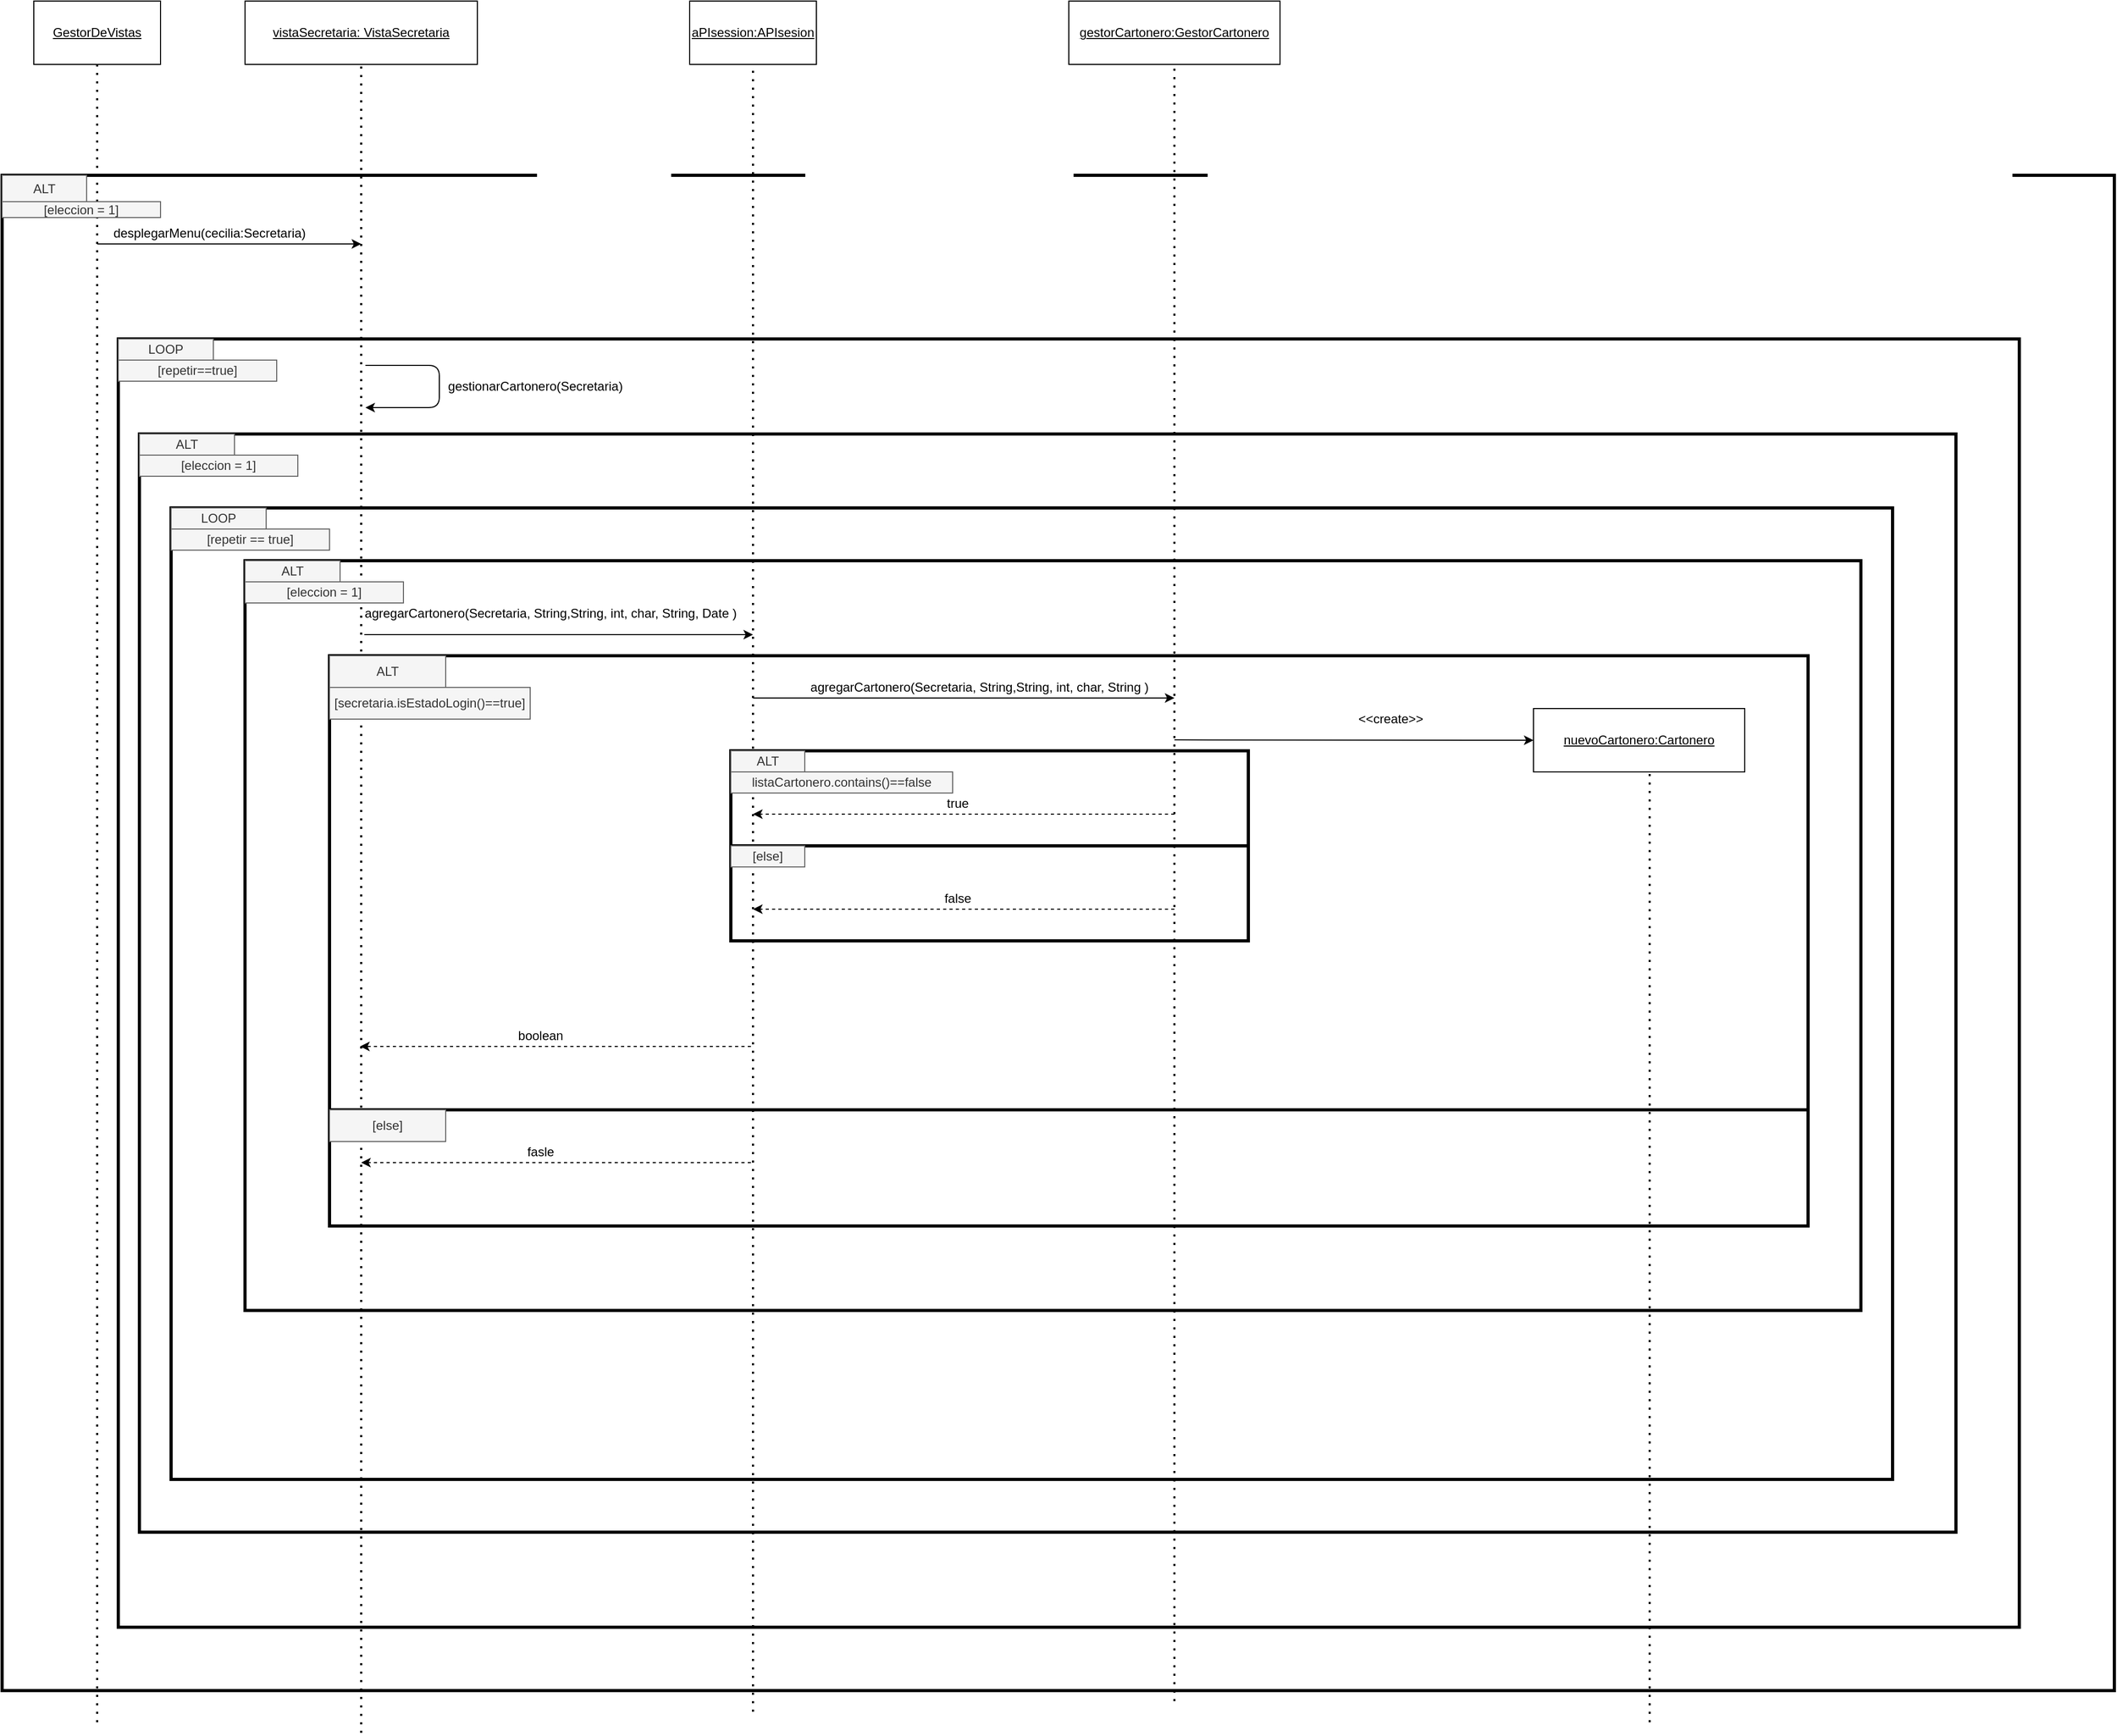 <mxfile version="13.7.3" type="device"><diagram id="ZFpGcrPxk7lj4yeiXXM7" name="addCartonero"><mxGraphModel dx="3513" dy="3834" grid="1" gridSize="10" guides="1" tooltips="1" connect="1" arrows="1" fold="1" page="1" pageScale="1" pageWidth="827" pageHeight="1169" math="0" shadow="0"><root><mxCell id="0"/><mxCell id="1" parent="0"/><mxCell id="lhrghoAwXWvSnNr5Ly-y-30" value="" style="rounded=0;whiteSpace=wrap;html=1;strokeWidth=3;fillColor=none;" parent="1" vertex="1"><mxGeometry x="1370" y="-240" width="1400" height="430" as="geometry"/></mxCell><mxCell id="lhrghoAwXWvSnNr5Ly-y-51" value="" style="rounded=0;whiteSpace=wrap;html=1;strokeWidth=3;fillColor=none;" parent="1" vertex="1"><mxGeometry x="1060" y="-695" width="2000" height="1435" as="geometry"/></mxCell><mxCell id="lhrghoAwXWvSnNr5Ly-y-39" value="" style="rounded=0;whiteSpace=wrap;html=1;strokeWidth=3;fillColor=none;" parent="1" vertex="1"><mxGeometry x="1290" y="-330" width="1530" height="710" as="geometry"/></mxCell><mxCell id="lhrghoAwXWvSnNr5Ly-y-44" value="" style="rounded=0;whiteSpace=wrap;html=1;strokeWidth=3;fillColor=none;" parent="1" vertex="1"><mxGeometry x="1220" y="-380" width="1630" height="920" as="geometry"/></mxCell><mxCell id="lhrghoAwXWvSnNr5Ly-y-49" value="" style="rounded=0;whiteSpace=wrap;html=1;strokeWidth=3;fillColor=none;" parent="1" vertex="1"><mxGeometry x="1190" y="-450" width="1720" height="1040" as="geometry"/></mxCell><mxCell id="lhrghoAwXWvSnNr5Ly-y-50" value="" style="rounded=0;whiteSpace=wrap;html=1;strokeWidth=3;fillColor=none;" parent="1" vertex="1"><mxGeometry x="1170" y="-540" width="1800" height="1220" as="geometry"/></mxCell><mxCell id="lhrghoAwXWvSnNr5Ly-y-1" value="&lt;u&gt;GestorDeVistas&lt;/u&gt;" style="rounded=0;whiteSpace=wrap;html=1;" parent="1" vertex="1"><mxGeometry x="1090" y="-860" width="120" height="60" as="geometry"/></mxCell><mxCell id="lhrghoAwXWvSnNr5Ly-y-2" value="&lt;u&gt;aPIsession:APIsesion&lt;/u&gt;" style="rounded=0;whiteSpace=wrap;html=1;" parent="1" vertex="1"><mxGeometry x="1711" y="-860" width="120" height="60" as="geometry"/></mxCell><mxCell id="lhrghoAwXWvSnNr5Ly-y-3" value="&lt;u&gt;vistaSecretaria: VistaSecretaria&lt;/u&gt;" style="rounded=0;whiteSpace=wrap;html=1;" parent="1" vertex="1"><mxGeometry x="1290" y="-860" width="220" height="60" as="geometry"/></mxCell><mxCell id="lhrghoAwXWvSnNr5Ly-y-4" value="" style="endArrow=none;dashed=1;html=1;dashPattern=1 3;strokeWidth=2;entryX=0.5;entryY=1;entryDx=0;entryDy=0;" parent="1" target="lhrghoAwXWvSnNr5Ly-y-1" edge="1"><mxGeometry width="50" height="50" relative="1" as="geometry"><mxPoint x="1150" y="770" as="sourcePoint"/><mxPoint x="1440" y="-545" as="targetPoint"/></mxGeometry></mxCell><mxCell id="lhrghoAwXWvSnNr5Ly-y-5" value="" style="endArrow=none;dashed=1;html=1;dashPattern=1 3;strokeWidth=2;entryX=0.5;entryY=1;entryDx=0;entryDy=0;entryPerimeter=0;" parent="1" target="lhrghoAwXWvSnNr5Ly-y-3" edge="1"><mxGeometry width="50" height="50" relative="1" as="geometry"><mxPoint x="1400" y="780" as="sourcePoint"/><mxPoint x="1370" y="-475" as="targetPoint"/></mxGeometry></mxCell><mxCell id="lhrghoAwXWvSnNr5Ly-y-6" value="" style="endArrow=none;dashed=1;html=1;dashPattern=1 3;strokeWidth=2;entryX=0.5;entryY=1;entryDx=0;entryDy=0;" parent="1" target="lhrghoAwXWvSnNr5Ly-y-2" edge="1"><mxGeometry width="50" height="50" relative="1" as="geometry"><mxPoint x="1771" y="760" as="sourcePoint"/><mxPoint x="1599.5" y="-485" as="targetPoint"/></mxGeometry></mxCell><mxCell id="lhrghoAwXWvSnNr5Ly-y-7" value="" style="endArrow=classic;html=1;" parent="1" edge="1"><mxGeometry width="50" height="50" relative="1" as="geometry"><mxPoint x="1150" y="-630" as="sourcePoint"/><mxPoint x="1400" y="-630" as="targetPoint"/></mxGeometry></mxCell><mxCell id="lhrghoAwXWvSnNr5Ly-y-8" value="&lt;u&gt;gestorCartonero:GestorCartonero&lt;/u&gt;" style="rounded=0;whiteSpace=wrap;html=1;" parent="1" vertex="1"><mxGeometry x="2070" y="-860" width="200" height="60" as="geometry"/></mxCell><mxCell id="lhrghoAwXWvSnNr5Ly-y-9" value="" style="endArrow=none;dashed=1;html=1;dashPattern=1 3;strokeWidth=2;entryX=0.5;entryY=1;entryDx=0;entryDy=0;" parent="1" edge="1" target="lhrghoAwXWvSnNr5Ly-y-8"><mxGeometry width="50" height="50" relative="1" as="geometry"><mxPoint x="2170" y="750" as="sourcePoint"/><mxPoint x="2169.29" y="-585" as="targetPoint"/></mxGeometry></mxCell><mxCell id="lhrghoAwXWvSnNr5Ly-y-10" value="&amp;lt;&amp;lt;create&amp;gt;&amp;gt;" style="text;html=1;strokeColor=none;fillColor=none;align=center;verticalAlign=middle;whiteSpace=wrap;rounded=0;" parent="1" vertex="1"><mxGeometry x="2320" y="-200" width="110" height="40" as="geometry"/></mxCell><mxCell id="lhrghoAwXWvSnNr5Ly-y-12" value="desplegarMenu(cecilia:Secretaria)" style="text;html=1;strokeColor=none;fillColor=none;align=center;verticalAlign=middle;whiteSpace=wrap;rounded=0;" parent="1" vertex="1"><mxGeometry x="1150" y="-650" width="213" height="20" as="geometry"/></mxCell><mxCell id="lhrghoAwXWvSnNr5Ly-y-13" value="" style="endArrow=classic;html=1;" parent="1" edge="1"><mxGeometry width="50" height="50" relative="1" as="geometry"><mxPoint x="1404.0" y="-515" as="sourcePoint"/><mxPoint x="1404.0" y="-475" as="targetPoint"/><Array as="points"><mxPoint x="1474" y="-515"/><mxPoint x="1474" y="-475"/></Array></mxGeometry></mxCell><mxCell id="lhrghoAwXWvSnNr5Ly-y-14" value="gestionarCartonero(Secretaria)" style="text;html=1;strokeColor=none;fillColor=none;align=center;verticalAlign=middle;whiteSpace=wrap;rounded=0;" parent="1" vertex="1"><mxGeometry x="1470" y="-505" width="190" height="20" as="geometry"/></mxCell><mxCell id="lhrghoAwXWvSnNr5Ly-y-15" value="" style="endArrow=classic;html=1;" parent="1" edge="1"><mxGeometry width="50" height="50" relative="1" as="geometry"><mxPoint x="1403.0" y="-260" as="sourcePoint"/><mxPoint x="1771" y="-260" as="targetPoint"/></mxGeometry></mxCell><mxCell id="lhrghoAwXWvSnNr5Ly-y-16" value="agregarCartonero(Secretaria, String,String, int, char, String, Date )" style="text;html=1;strokeColor=none;fillColor=none;align=center;verticalAlign=middle;whiteSpace=wrap;rounded=0;" parent="1" vertex="1"><mxGeometry x="1399" y="-290" width="361" height="20" as="geometry"/></mxCell><mxCell id="lhrghoAwXWvSnNr5Ly-y-17" value="" style="endArrow=classic;html=1;" parent="1" edge="1"><mxGeometry width="50" height="50" relative="1" as="geometry"><mxPoint x="1771" y="-200" as="sourcePoint"/><mxPoint x="2170" y="-200" as="targetPoint"/></mxGeometry></mxCell><mxCell id="lhrghoAwXWvSnNr5Ly-y-18" value="agregarCartonero(Secretaria, String,String, int, char, String )" style="text;html=1;strokeColor=none;fillColor=none;align=center;verticalAlign=middle;whiteSpace=wrap;rounded=0;" parent="1" vertex="1"><mxGeometry x="1810" y="-220" width="351" height="20" as="geometry"/></mxCell><mxCell id="lhrghoAwXWvSnNr5Ly-y-19" value="&lt;u&gt;nuevoCartonero:Cartonero&lt;/u&gt;" style="rounded=0;whiteSpace=wrap;html=1;" parent="1" vertex="1"><mxGeometry x="2510" y="-190" width="200" height="60" as="geometry"/></mxCell><mxCell id="lhrghoAwXWvSnNr5Ly-y-20" value="" style="endArrow=classic;html=1;dashed=1;" parent="1" edge="1"><mxGeometry width="50" height="50" relative="1" as="geometry"><mxPoint x="2170" as="sourcePoint"/><mxPoint x="1771" as="targetPoint"/></mxGeometry></mxCell><mxCell id="lhrghoAwXWvSnNr5Ly-y-21" value="" style="endArrow=classic;html=1;" parent="1" edge="1"><mxGeometry width="50" height="50" relative="1" as="geometry"><mxPoint x="2170" y="-160.34" as="sourcePoint"/><mxPoint x="2510" y="-160" as="targetPoint"/></mxGeometry></mxCell><mxCell id="lhrghoAwXWvSnNr5Ly-y-22" value="" style="rounded=0;whiteSpace=wrap;html=1;fillColor=none;strokeWidth=3;" parent="1" vertex="1"><mxGeometry x="1750" y="-150" width="490" height="90" as="geometry"/></mxCell><mxCell id="lhrghoAwXWvSnNr5Ly-y-23" value="" style="endArrow=classic;html=1;dashed=1;" parent="1" edge="1"><mxGeometry width="50" height="50" relative="1" as="geometry"><mxPoint x="2170" y="-90" as="sourcePoint"/><mxPoint x="1771" y="-90" as="targetPoint"/></mxGeometry></mxCell><mxCell id="lhrghoAwXWvSnNr5Ly-y-24" value="true&lt;span style=&quot;color: rgba(0 , 0 , 0 , 0) ; font-family: monospace ; font-size: 0px&quot;&gt;%3CmxGraphModel%3E%3Croot%3E%3CmxCell%20id%3D%220%22%2F%3E%3CmxCell%20id%3D%221%22%20parent%3D%220%22%2F%3E%3CmxCell%20id%3D%222%22%20value%3D%22%26amp%3Blt%3B%26amp%3Blt%3Bcreate%26amp%3Bgt%3B%26amp%3Bgt%3B%22%20style%3D%22text%3Bhtml%3D1%3BstrokeColor%3Dnone%3BfillColor%3Dnone%3Balign%3Dcenter%3BverticalAlign%3Dmiddle%3BwhiteSpace%3Dwrap%3Brounded%3D0%3B%22%20vertex%3D%221%22%20parent%3D%221%22%3E%3CmxGeometry%20x%3D%221790%22%20width%3D%22110%22%20height%3D%2240%22%20as%3D%22geometry%22%2F%3E%3C%2FmxCell%3E%3C%2Froot%3E%3C%2FmxGraphModel%3E&lt;/span&gt;" style="text;html=1;strokeColor=none;fillColor=none;align=center;verticalAlign=middle;whiteSpace=wrap;rounded=0;" parent="1" vertex="1"><mxGeometry x="1910" y="-120" width="110" height="40" as="geometry"/></mxCell><mxCell id="lhrghoAwXWvSnNr5Ly-y-25" value="false" style="text;html=1;strokeColor=none;fillColor=none;align=center;verticalAlign=middle;whiteSpace=wrap;rounded=0;" parent="1" vertex="1"><mxGeometry x="1910" y="-30" width="110" height="40" as="geometry"/></mxCell><mxCell id="lhrghoAwXWvSnNr5Ly-y-26" value="ALT" style="text;html=1;strokeColor=#666666;fillColor=#f5f5f5;align=center;verticalAlign=middle;whiteSpace=wrap;rounded=0;fontColor=#333333;" parent="1" vertex="1"><mxGeometry x="1750" y="-150" width="70" height="20" as="geometry"/></mxCell><mxCell id="lhrghoAwXWvSnNr5Ly-y-27" value="listaCartonero.contains()==false" style="text;html=1;strokeColor=#666666;fillColor=#f5f5f5;align=center;verticalAlign=middle;whiteSpace=wrap;rounded=0;fontColor=#333333;" parent="1" vertex="1"><mxGeometry x="1750" y="-130" width="210" height="20" as="geometry"/></mxCell><mxCell id="lhrghoAwXWvSnNr5Ly-y-28" value="" style="rounded=0;whiteSpace=wrap;html=1;fillColor=none;strokeWidth=3;" parent="1" vertex="1"><mxGeometry x="1750" y="-60" width="490" height="90" as="geometry"/></mxCell><mxCell id="lhrghoAwXWvSnNr5Ly-y-29" value="[else]" style="text;html=1;strokeColor=#666666;fillColor=#f5f5f5;align=center;verticalAlign=middle;whiteSpace=wrap;rounded=0;fontColor=#333333;" parent="1" vertex="1"><mxGeometry x="1750" y="-60" width="70" height="20" as="geometry"/></mxCell><mxCell id="lhrghoAwXWvSnNr5Ly-y-31" value="" style="endArrow=classic;html=1;dashed=1;" parent="1" edge="1"><mxGeometry width="50" height="50" relative="1" as="geometry"><mxPoint x="1769.0" y="130" as="sourcePoint"/><mxPoint x="1399.0" y="130" as="targetPoint"/></mxGeometry></mxCell><mxCell id="lhrghoAwXWvSnNr5Ly-y-32" value="" style="endArrow=classic;html=1;dashed=1;" parent="1" edge="1"><mxGeometry width="50" height="50" relative="1" as="geometry"><mxPoint x="1769.0" y="240" as="sourcePoint"/><mxPoint x="1400" y="240" as="targetPoint"/></mxGeometry></mxCell><mxCell id="lhrghoAwXWvSnNr5Ly-y-33" value="boolean" style="text;html=1;strokeColor=none;fillColor=none;align=center;verticalAlign=middle;whiteSpace=wrap;rounded=0;" parent="1" vertex="1"><mxGeometry x="1550" y="110" width="40" height="20" as="geometry"/></mxCell><mxCell id="lhrghoAwXWvSnNr5Ly-y-34" value="fasle" style="text;html=1;strokeColor=none;fillColor=none;align=center;verticalAlign=middle;whiteSpace=wrap;rounded=0;" parent="1" vertex="1"><mxGeometry x="1550" y="220" width="40" height="20" as="geometry"/></mxCell><mxCell id="lhrghoAwXWvSnNr5Ly-y-35" value="ALT" style="text;html=1;strokeColor=#666666;fillColor=#f5f5f5;align=center;verticalAlign=middle;whiteSpace=wrap;rounded=0;fontColor=#333333;" parent="1" vertex="1"><mxGeometry x="1370" y="-240" width="110" height="30" as="geometry"/></mxCell><mxCell id="lhrghoAwXWvSnNr5Ly-y-36" value="[secretaria.isEstadoLogin()==true]" style="text;html=1;strokeColor=#666666;fillColor=#f5f5f5;align=center;verticalAlign=middle;whiteSpace=wrap;rounded=0;fontColor=#333333;" parent="1" vertex="1"><mxGeometry x="1370" y="-210" width="190" height="30" as="geometry"/></mxCell><mxCell id="lhrghoAwXWvSnNr5Ly-y-37" value="" style="rounded=0;whiteSpace=wrap;html=1;strokeWidth=3;fillColor=none;" parent="1" vertex="1"><mxGeometry x="1370" y="190" width="1400" height="110" as="geometry"/></mxCell><mxCell id="lhrghoAwXWvSnNr5Ly-y-38" value="[else]" style="text;html=1;strokeColor=#666666;fillColor=#f5f5f5;align=center;verticalAlign=middle;whiteSpace=wrap;rounded=0;fontColor=#333333;" parent="1" vertex="1"><mxGeometry x="1370" y="190" width="110" height="30" as="geometry"/></mxCell><mxCell id="lhrghoAwXWvSnNr5Ly-y-40" value="ALT" style="text;html=1;strokeColor=#666666;fillColor=#f5f5f5;align=center;verticalAlign=middle;whiteSpace=wrap;rounded=0;fontColor=#333333;" parent="1" vertex="1"><mxGeometry x="1290" y="-330" width="90" height="20" as="geometry"/></mxCell><mxCell id="lhrghoAwXWvSnNr5Ly-y-41" value="[eleccion = 1]" style="text;html=1;strokeColor=#666666;fillColor=#f5f5f5;align=center;verticalAlign=middle;whiteSpace=wrap;rounded=0;fontColor=#333333;" parent="1" vertex="1"><mxGeometry x="1290" y="-310" width="150" height="20" as="geometry"/></mxCell><mxCell id="lhrghoAwXWvSnNr5Ly-y-42" value="ALT" style="text;html=1;strokeColor=#666666;fillColor=#f5f5f5;align=center;verticalAlign=middle;whiteSpace=wrap;rounded=0;fontColor=#333333;" parent="1" vertex="1"><mxGeometry x="1190" y="-450" width="90" height="20" as="geometry"/></mxCell><mxCell id="lhrghoAwXWvSnNr5Ly-y-43" value="[eleccion = 1]" style="text;html=1;strokeColor=#666666;fillColor=#f5f5f5;align=center;verticalAlign=middle;whiteSpace=wrap;rounded=0;fontColor=#333333;" parent="1" vertex="1"><mxGeometry x="1190" y="-430" width="150" height="20" as="geometry"/></mxCell><mxCell id="lhrghoAwXWvSnNr5Ly-y-45" value="LOOP" style="text;html=1;strokeColor=#666666;fillColor=#f5f5f5;align=center;verticalAlign=middle;whiteSpace=wrap;rounded=0;fontColor=#333333;" parent="1" vertex="1"><mxGeometry x="1170" y="-540" width="90" height="20" as="geometry"/></mxCell><mxCell id="lhrghoAwXWvSnNr5Ly-y-46" value="[repetir==true]" style="text;html=1;strokeColor=#666666;fillColor=#f5f5f5;align=center;verticalAlign=middle;whiteSpace=wrap;rounded=0;fontColor=#333333;" parent="1" vertex="1"><mxGeometry x="1170" y="-520" width="150" height="20" as="geometry"/></mxCell><mxCell id="lhrghoAwXWvSnNr5Ly-y-47" value="LOOP" style="text;html=1;strokeColor=#666666;fillColor=#f5f5f5;align=center;verticalAlign=middle;whiteSpace=wrap;rounded=0;fontColor=#333333;" parent="1" vertex="1"><mxGeometry x="1220" y="-380" width="90" height="20" as="geometry"/></mxCell><mxCell id="lhrghoAwXWvSnNr5Ly-y-48" value="[repetir == true]" style="text;html=1;strokeColor=#666666;fillColor=#f5f5f5;align=center;verticalAlign=middle;whiteSpace=wrap;rounded=0;fontColor=#333333;" parent="1" vertex="1"><mxGeometry x="1220" y="-360" width="150" height="20" as="geometry"/></mxCell><mxCell id="lhrghoAwXWvSnNr5Ly-y-52" value="ALT" style="text;html=1;strokeColor=#666666;fillColor=#f5f5f5;align=center;verticalAlign=middle;whiteSpace=wrap;rounded=0;fontColor=#333333;" parent="1" vertex="1"><mxGeometry x="1060" y="-695" width="80" height="25" as="geometry"/></mxCell><mxCell id="lhrghoAwXWvSnNr5Ly-y-53" value="[eleccion = 1]" style="text;html=1;strokeColor=#666666;fillColor=#f5f5f5;align=center;verticalAlign=middle;whiteSpace=wrap;rounded=0;fontColor=#333333;" parent="1" vertex="1"><mxGeometry x="1060" y="-670" width="150" height="15" as="geometry"/></mxCell><mxCell id="cffvhwDkdhk4jQC-VP55-1" value="" style="endArrow=none;dashed=1;html=1;dashPattern=1 3;strokeWidth=2;entryX=0.5;entryY=1;entryDx=0;entryDy=0;" edge="1" parent="1"><mxGeometry width="50" height="50" relative="1" as="geometry"><mxPoint x="2620" y="770" as="sourcePoint"/><mxPoint x="2620" y="-130" as="targetPoint"/></mxGeometry></mxCell></root></mxGraphModel></diagram></mxfile>